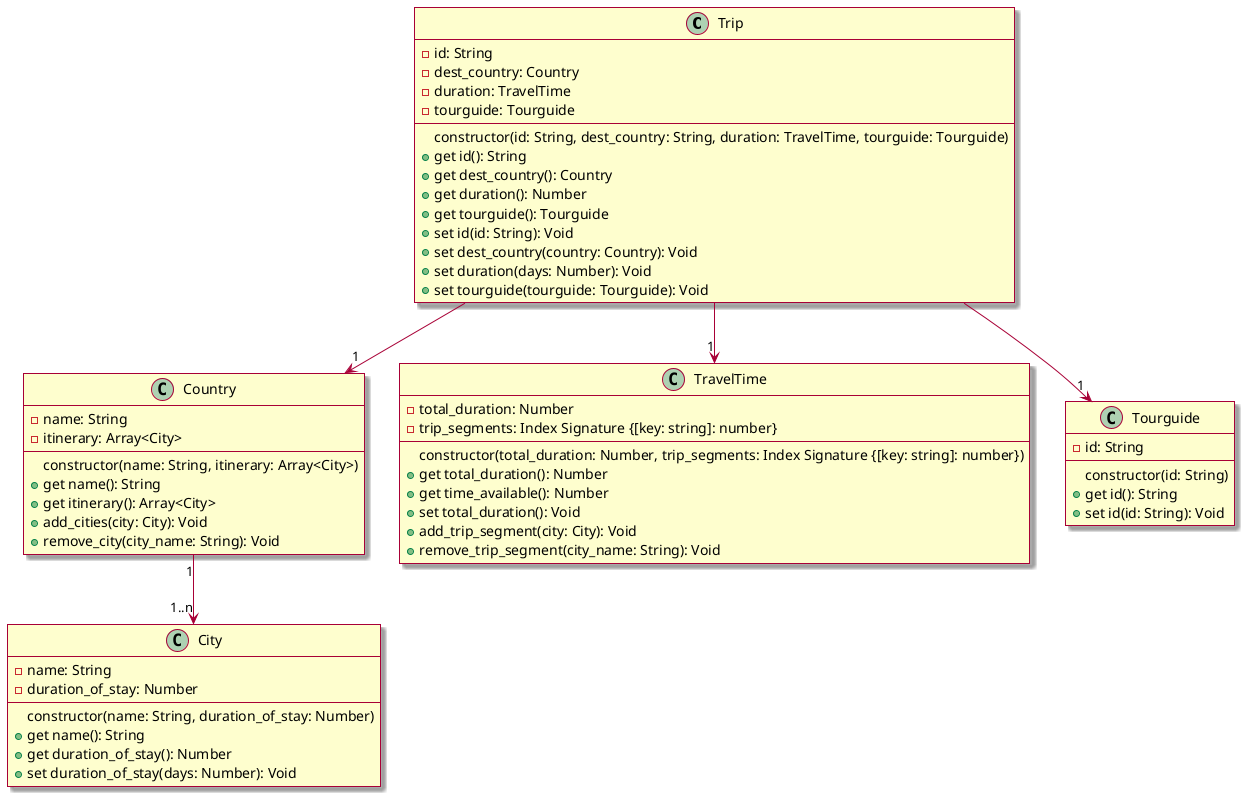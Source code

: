 bearbeitet von Marcia Perez Heilig

@startuml
hide empty members
skin rose

class Trip {
    -id: String
    -dest_country: Country
    -duration: TravelTime
    -tourguide: Tourguide
    constructor(id: String, dest_country: String, duration: TravelTime, tourguide: Tourguide)
    +get id(): String
    +get dest_country(): Country
    +get duration(): Number
    +get tourguide(): Tourguide
    +set id(id: String): Void
    +set dest_country(country: Country): Void
    +set duration(days: Number): Void
    +set tourguide(tourguide: Tourguide): Void
}

class Country {
    -name: String
    -itinerary: Array<City>
    constructor(name: String, itinerary: Array<City>)
    +get name(): String
    +get itinerary(): Array<City>
    +add_cities(city: City): Void
    +remove_city(city_name: String): Void
}

class City {
    -name: String
    -duration_of_stay: Number
    constructor(name: String, duration_of_stay: Number)
    +get name(): String
    +get duration_of_stay(): Number
    +set duration_of_stay(days: Number): Void
}

class TravelTime {
    -total_duration: Number
    -trip_segments: Index Signature {[key: string]: number}
    constructor(total_duration: Number, trip_segments: Index Signature {[key: string]: number})
    +get total_duration(): Number
    +get time_available(): Number
    +set total_duration(): Void
    +add_trip_segment(city: City): Void
    +remove_trip_segment(city_name: String): Void
}

class Tourguide {
    -id: String
    constructor(id: String)
    +get id(): String
    +set id(id: String): Void
}

'Beziehungsarten anpassen'
Trip --> "1" Country
Country "1" --> "1..n" City
Trip --> "1" TravelTime
Trip --> "1" Tourguide
@enduml